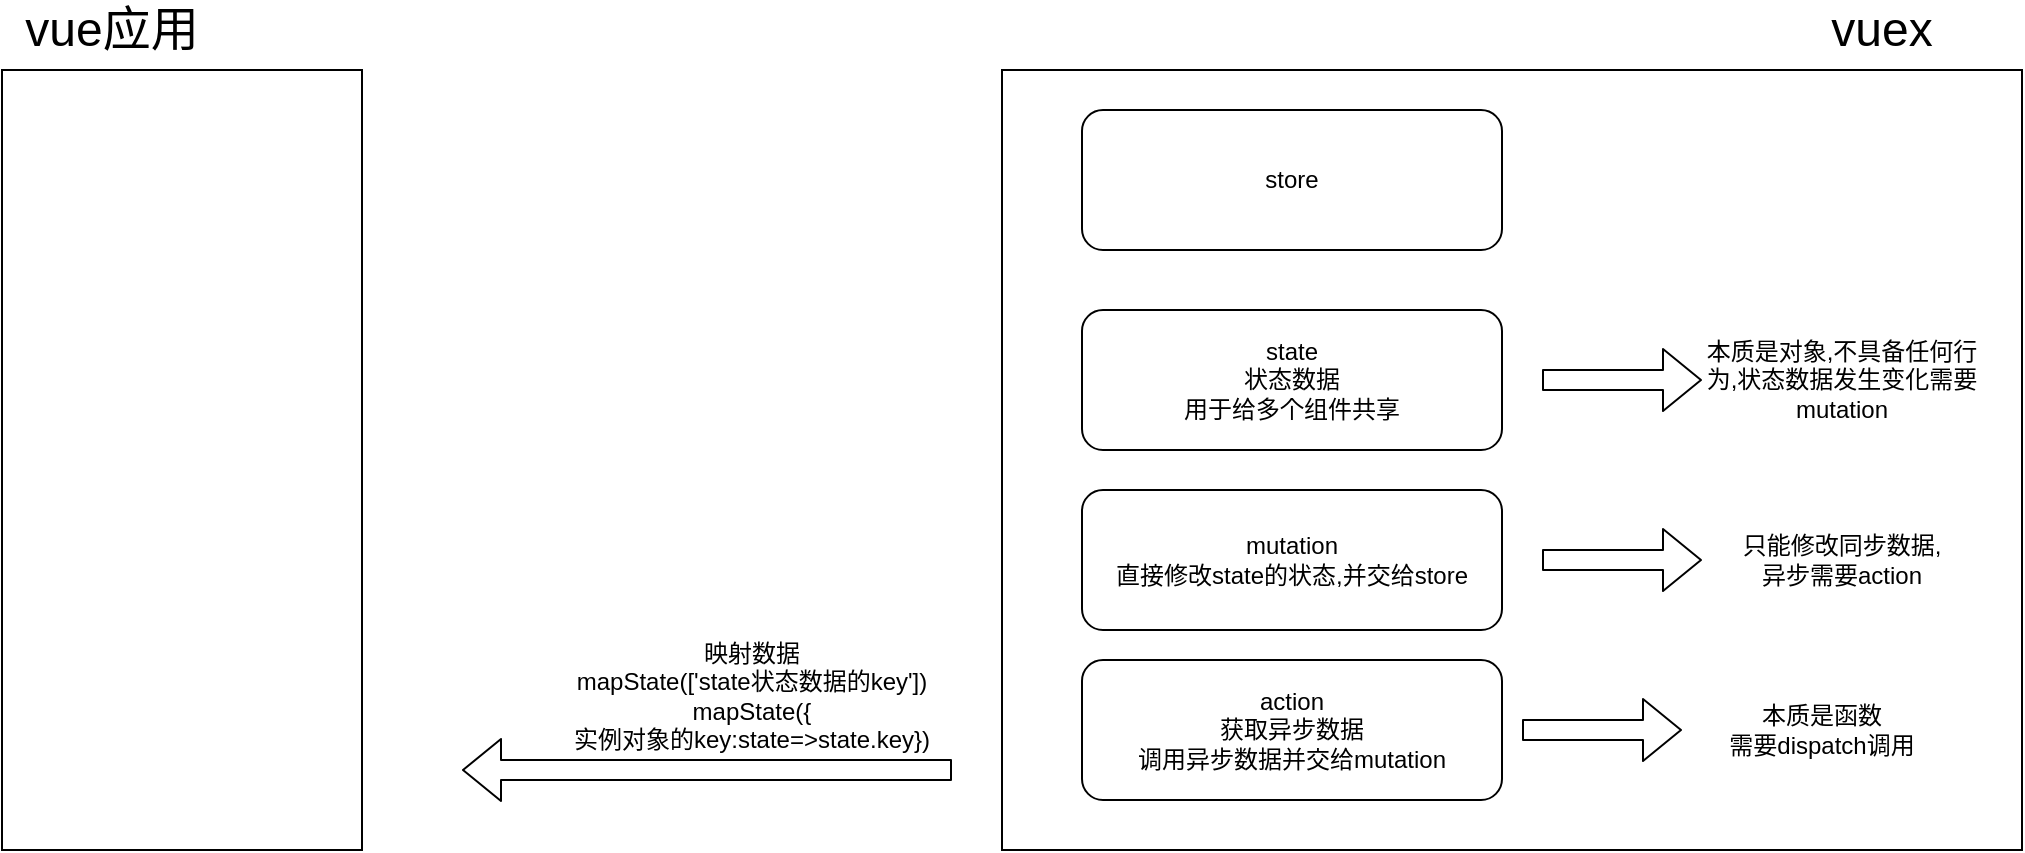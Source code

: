 <mxfile version="12.2.3" type="github" pages="1"><diagram id="UC4LUTCcKj5RaGXjITgU" name="第 1 页"><mxGraphModel dx="1581" dy="330" grid="1" gridSize="10" guides="1" tooltips="1" connect="1" arrows="1" fold="1" page="1" pageScale="1" pageWidth="827" pageHeight="1169" math="0" shadow="0"><root><mxCell id="0"/><mxCell id="1" parent="0"/><mxCell id="ba3s4ZR-UdLvT-3kei_N-1" value="" style="rounded=0;whiteSpace=wrap;html=1;" vertex="1" parent="1"><mxGeometry x="300" y="80" width="510" height="390" as="geometry"/></mxCell><mxCell id="ba3s4ZR-UdLvT-3kei_N-2" value="" style="rounded=1;whiteSpace=wrap;html=1;" vertex="1" parent="1"><mxGeometry x="340" y="100" width="210" height="70" as="geometry"/></mxCell><mxCell id="ba3s4ZR-UdLvT-3kei_N-3" value="store&lt;br&gt;" style="text;html=1;strokeColor=none;fillColor=none;align=center;verticalAlign=middle;whiteSpace=wrap;rounded=0;" vertex="1" parent="1"><mxGeometry x="425" y="125" width="40" height="20" as="geometry"/></mxCell><mxCell id="ba3s4ZR-UdLvT-3kei_N-4" value="" style="rounded=1;whiteSpace=wrap;html=1;" vertex="1" parent="1"><mxGeometry x="340" y="200" width="210" height="70" as="geometry"/></mxCell><mxCell id="ba3s4ZR-UdLvT-3kei_N-5" value="state&lt;br&gt;状态数据&lt;br&gt;用于给多个组件共享" style="text;html=1;strokeColor=none;fillColor=none;align=center;verticalAlign=middle;whiteSpace=wrap;rounded=0;" vertex="1" parent="1"><mxGeometry x="340" y="225" width="210" height="20" as="geometry"/></mxCell><mxCell id="ba3s4ZR-UdLvT-3kei_N-6" value="" style="rounded=1;whiteSpace=wrap;html=1;" vertex="1" parent="1"><mxGeometry x="340" y="375" width="210" height="70" as="geometry"/></mxCell><mxCell id="ba3s4ZR-UdLvT-3kei_N-10" value="&lt;font style=&quot;font-size: 24px&quot;&gt;vuex&lt;/font&gt;" style="text;html=1;strokeColor=none;fillColor=none;align=center;verticalAlign=middle;whiteSpace=wrap;rounded=0;" vertex="1" parent="1"><mxGeometry x="720" y="50" width="40" height="20" as="geometry"/></mxCell><mxCell id="ba3s4ZR-UdLvT-3kei_N-11" value="" style="rounded=1;whiteSpace=wrap;html=1;" vertex="1" parent="1"><mxGeometry x="340" y="290" width="210" height="70" as="geometry"/></mxCell><mxCell id="ba3s4ZR-UdLvT-3kei_N-12" value="mutation&lt;br&gt;直接修改state的状态,并交给store" style="text;html=1;strokeColor=none;fillColor=none;align=center;verticalAlign=middle;whiteSpace=wrap;rounded=0;" vertex="1" parent="1"><mxGeometry x="340" y="315" width="210" height="20" as="geometry"/></mxCell><mxCell id="ba3s4ZR-UdLvT-3kei_N-13" value="action&lt;br&gt;获取异步数据&lt;br&gt;调用异步数据并交给mutation" style="text;html=1;strokeColor=none;fillColor=none;align=center;verticalAlign=middle;whiteSpace=wrap;rounded=0;" vertex="1" parent="1"><mxGeometry x="340" y="400" width="210" height="20" as="geometry"/></mxCell><mxCell id="ba3s4ZR-UdLvT-3kei_N-14" value="" style="shape=flexArrow;endArrow=classic;html=1;entryX=0;entryY=0.5;entryDx=0;entryDy=0;" edge="1" parent="1" target="ba3s4ZR-UdLvT-3kei_N-15"><mxGeometry width="50" height="50" relative="1" as="geometry"><mxPoint x="570" y="235" as="sourcePoint"/><mxPoint x="620" y="185" as="targetPoint"/></mxGeometry></mxCell><mxCell id="ba3s4ZR-UdLvT-3kei_N-15" value="本质是对象,不具备任何行为,状态数据发生变化需要mutation" style="text;html=1;strokeColor=none;fillColor=none;align=center;verticalAlign=middle;whiteSpace=wrap;rounded=0;" vertex="1" parent="1"><mxGeometry x="650" y="205" width="140" height="60" as="geometry"/></mxCell><mxCell id="ba3s4ZR-UdLvT-3kei_N-16" value="" style="shape=flexArrow;endArrow=classic;html=1;entryX=0;entryY=0.5;entryDx=0;entryDy=0;" edge="1" target="ba3s4ZR-UdLvT-3kei_N-17" parent="1"><mxGeometry width="50" height="50" relative="1" as="geometry"><mxPoint x="570" y="325" as="sourcePoint"/><mxPoint x="620" y="275" as="targetPoint"/></mxGeometry></mxCell><mxCell id="ba3s4ZR-UdLvT-3kei_N-17" value="只能修改同步数据,&lt;br&gt;异步需要action" style="text;html=1;strokeColor=none;fillColor=none;align=center;verticalAlign=middle;whiteSpace=wrap;rounded=0;" vertex="1" parent="1"><mxGeometry x="650" y="295" width="140" height="60" as="geometry"/></mxCell><mxCell id="ba3s4ZR-UdLvT-3kei_N-18" value="" style="shape=flexArrow;endArrow=classic;html=1;entryX=0;entryY=0.5;entryDx=0;entryDy=0;" edge="1" target="ba3s4ZR-UdLvT-3kei_N-19" parent="1"><mxGeometry width="50" height="50" relative="1" as="geometry"><mxPoint x="560" y="410" as="sourcePoint"/><mxPoint x="610" y="360" as="targetPoint"/></mxGeometry></mxCell><mxCell id="ba3s4ZR-UdLvT-3kei_N-19" value="本质是函数&lt;br&gt;需要dispatch调用" style="text;html=1;strokeColor=none;fillColor=none;align=center;verticalAlign=middle;whiteSpace=wrap;rounded=0;" vertex="1" parent="1"><mxGeometry x="640" y="380" width="140" height="60" as="geometry"/></mxCell><mxCell id="ba3s4ZR-UdLvT-3kei_N-20" value="" style="rounded=0;whiteSpace=wrap;html=1;" vertex="1" parent="1"><mxGeometry x="-200" y="80" width="180" height="390" as="geometry"/></mxCell><mxCell id="ba3s4ZR-UdLvT-3kei_N-21" value="&lt;font style=&quot;font-size: 24px&quot;&gt;vue应用&lt;/font&gt;" style="text;html=1;strokeColor=none;fillColor=none;align=center;verticalAlign=middle;whiteSpace=wrap;rounded=0;" vertex="1" parent="1"><mxGeometry x="-200" y="50" width="110" height="20" as="geometry"/></mxCell><mxCell id="ba3s4ZR-UdLvT-3kei_N-22" value="" style="shape=flexArrow;endArrow=classic;html=1;" edge="1" parent="1"><mxGeometry width="50" height="50" relative="1" as="geometry"><mxPoint x="275" y="430" as="sourcePoint"/><mxPoint x="30" y="430" as="targetPoint"/></mxGeometry></mxCell><mxCell id="ba3s4ZR-UdLvT-3kei_N-23" value="映射数据&lt;br&gt;mapState(['state状态数据的key'])&lt;br&gt;mapState({&lt;br&gt;实例对象的key:state=&amp;gt;state.key})" style="text;html=1;strokeColor=none;fillColor=none;align=center;verticalAlign=middle;whiteSpace=wrap;rounded=0;" vertex="1" parent="1"><mxGeometry x="80" y="365" width="190" height="55" as="geometry"/></mxCell></root></mxGraphModel></diagram></mxfile>